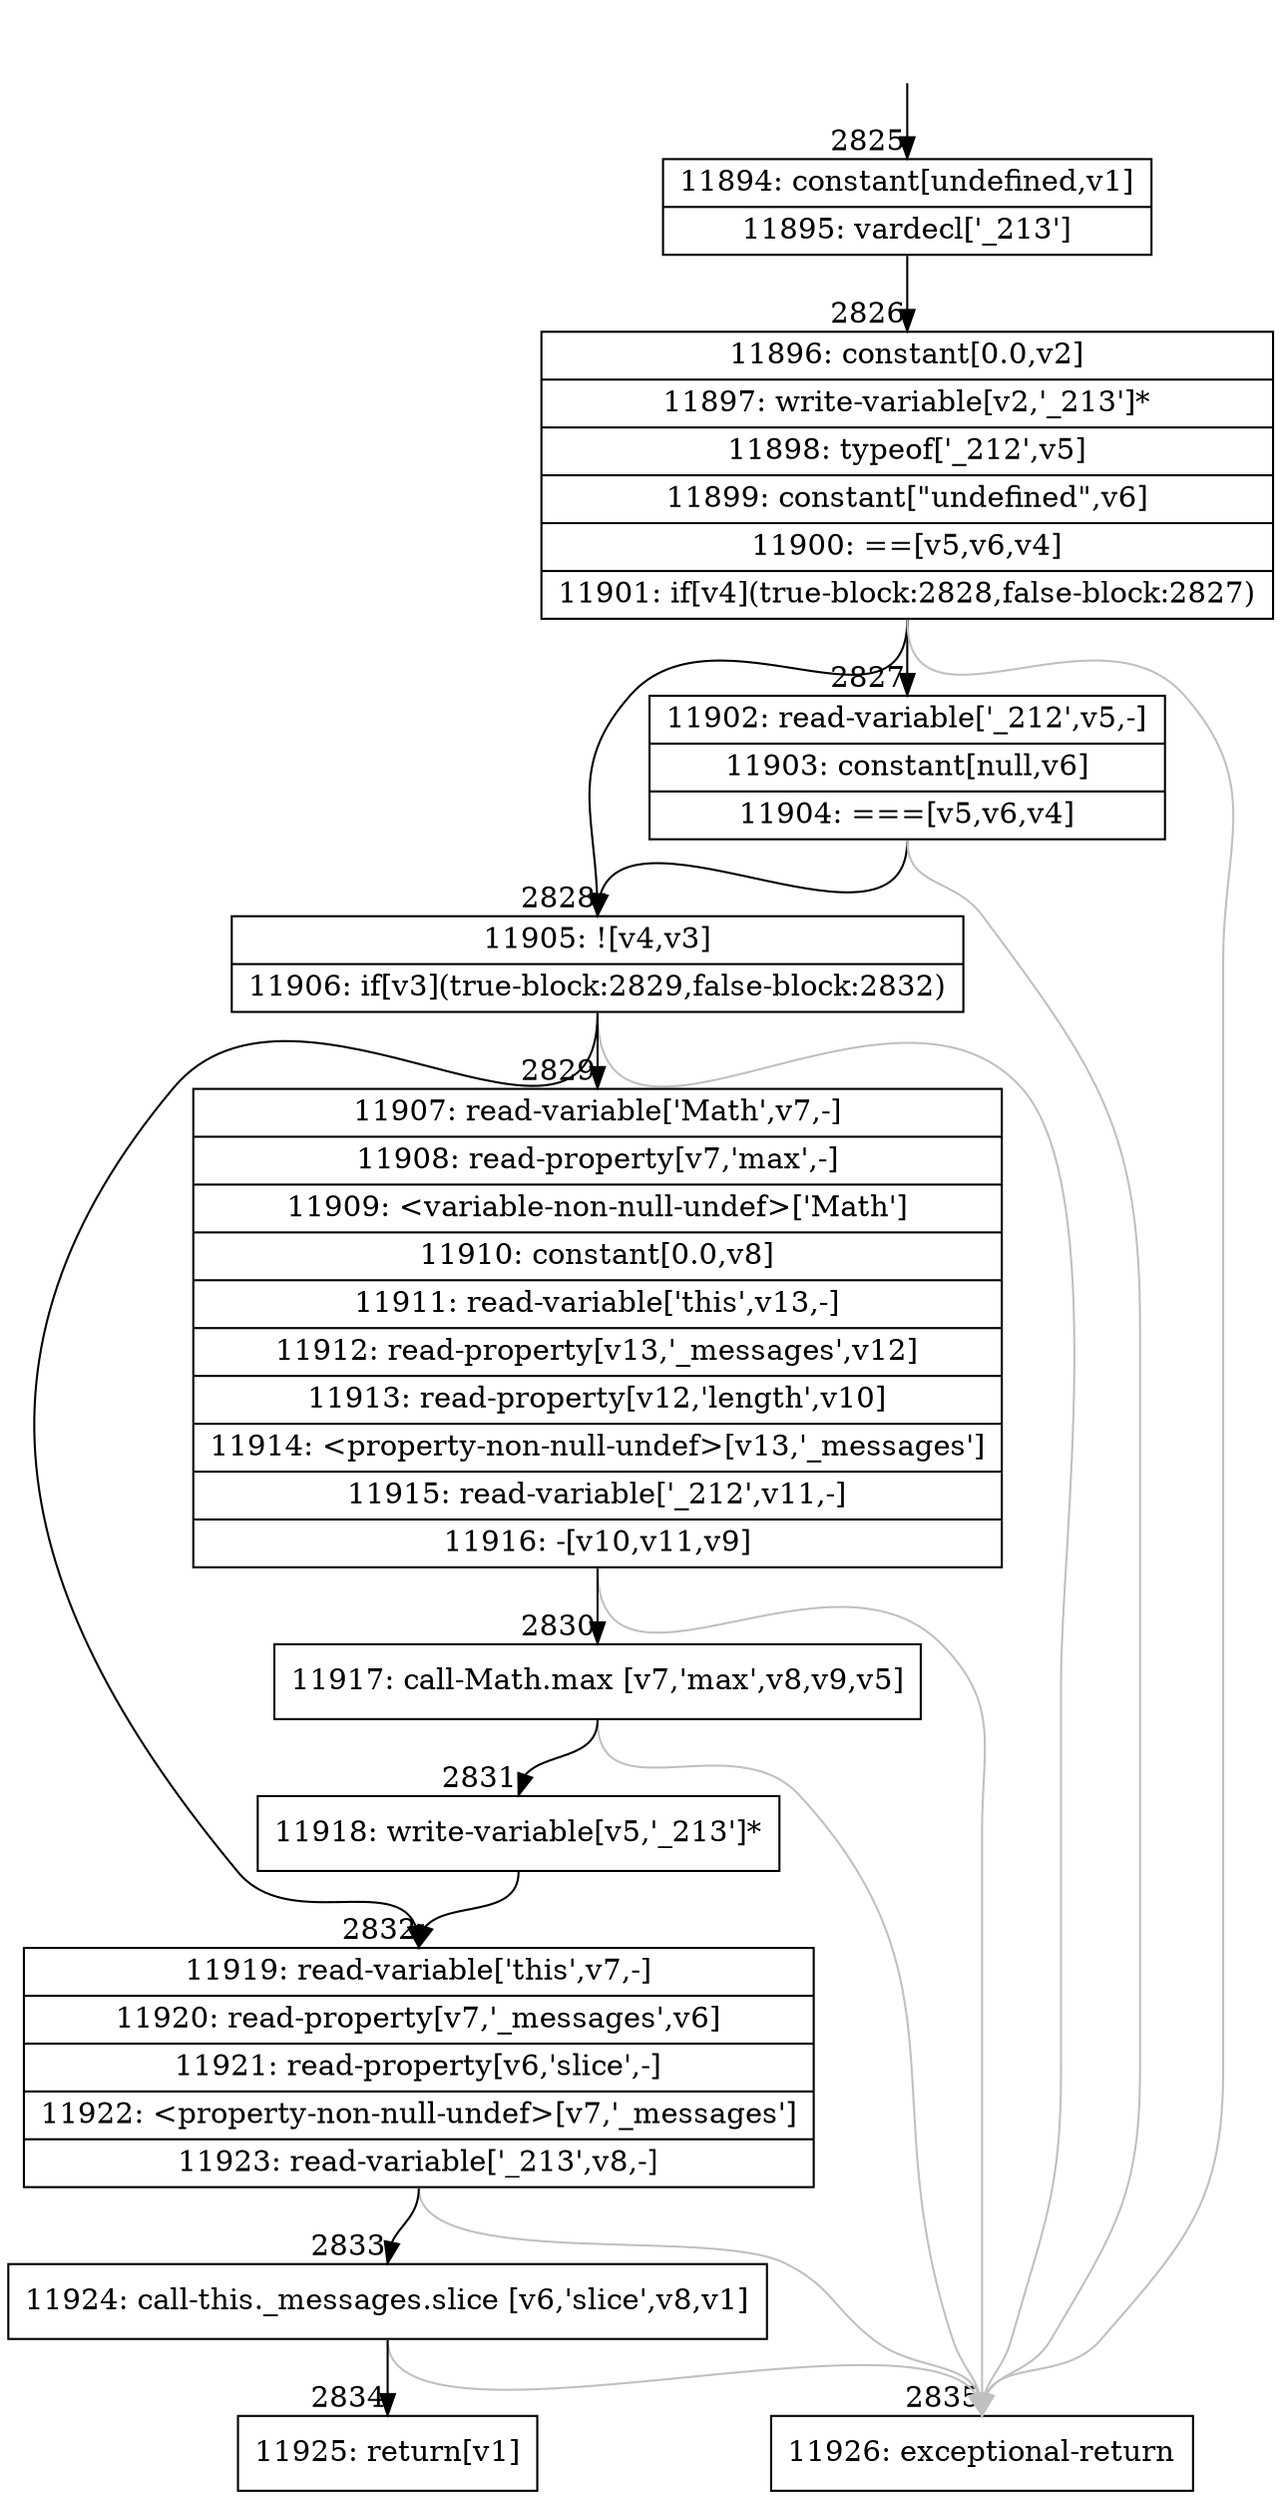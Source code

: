 digraph {
rankdir="TD"
BB_entry219[shape=none,label=""];
BB_entry219 -> BB2825 [tailport=s, headport=n, headlabel="    2825"]
BB2825 [shape=record label="{11894: constant[undefined,v1]|11895: vardecl['_213']}" ] 
BB2825 -> BB2826 [tailport=s, headport=n, headlabel="      2826"]
BB2826 [shape=record label="{11896: constant[0.0,v2]|11897: write-variable[v2,'_213']*|11898: typeof['_212',v5]|11899: constant[\"undefined\",v6]|11900: ==[v5,v6,v4]|11901: if[v4](true-block:2828,false-block:2827)}" ] 
BB2826 -> BB2828 [tailport=s, headport=n, headlabel="      2828"]
BB2826 -> BB2827 [tailport=s, headport=n, headlabel="      2827"]
BB2826 -> BB2835 [tailport=s, headport=n, color=gray, headlabel="      2835"]
BB2827 [shape=record label="{11902: read-variable['_212',v5,-]|11903: constant[null,v6]|11904: ===[v5,v6,v4]}" ] 
BB2827 -> BB2828 [tailport=s, headport=n]
BB2827 -> BB2835 [tailport=s, headport=n, color=gray]
BB2828 [shape=record label="{11905: ![v4,v3]|11906: if[v3](true-block:2829,false-block:2832)}" ] 
BB2828 -> BB2829 [tailport=s, headport=n, headlabel="      2829"]
BB2828 -> BB2832 [tailport=s, headport=n, headlabel="      2832"]
BB2828 -> BB2835 [tailport=s, headport=n, color=gray]
BB2829 [shape=record label="{11907: read-variable['Math',v7,-]|11908: read-property[v7,'max',-]|11909: \<variable-non-null-undef\>['Math']|11910: constant[0.0,v8]|11911: read-variable['this',v13,-]|11912: read-property[v13,'_messages',v12]|11913: read-property[v12,'length',v10]|11914: \<property-non-null-undef\>[v13,'_messages']|11915: read-variable['_212',v11,-]|11916: -[v10,v11,v9]}" ] 
BB2829 -> BB2830 [tailport=s, headport=n, headlabel="      2830"]
BB2829 -> BB2835 [tailport=s, headport=n, color=gray]
BB2830 [shape=record label="{11917: call-Math.max [v7,'max',v8,v9,v5]}" ] 
BB2830 -> BB2831 [tailport=s, headport=n, headlabel="      2831"]
BB2830 -> BB2835 [tailport=s, headport=n, color=gray]
BB2831 [shape=record label="{11918: write-variable[v5,'_213']*}" ] 
BB2831 -> BB2832 [tailport=s, headport=n]
BB2832 [shape=record label="{11919: read-variable['this',v7,-]|11920: read-property[v7,'_messages',v6]|11921: read-property[v6,'slice',-]|11922: \<property-non-null-undef\>[v7,'_messages']|11923: read-variable['_213',v8,-]}" ] 
BB2832 -> BB2833 [tailport=s, headport=n, headlabel="      2833"]
BB2832 -> BB2835 [tailport=s, headport=n, color=gray]
BB2833 [shape=record label="{11924: call-this._messages.slice [v6,'slice',v8,v1]}" ] 
BB2833 -> BB2834 [tailport=s, headport=n, headlabel="      2834"]
BB2833 -> BB2835 [tailport=s, headport=n, color=gray]
BB2834 [shape=record label="{11925: return[v1]}" ] 
BB2835 [shape=record label="{11926: exceptional-return}" ] 
//#$~ 1827
}
